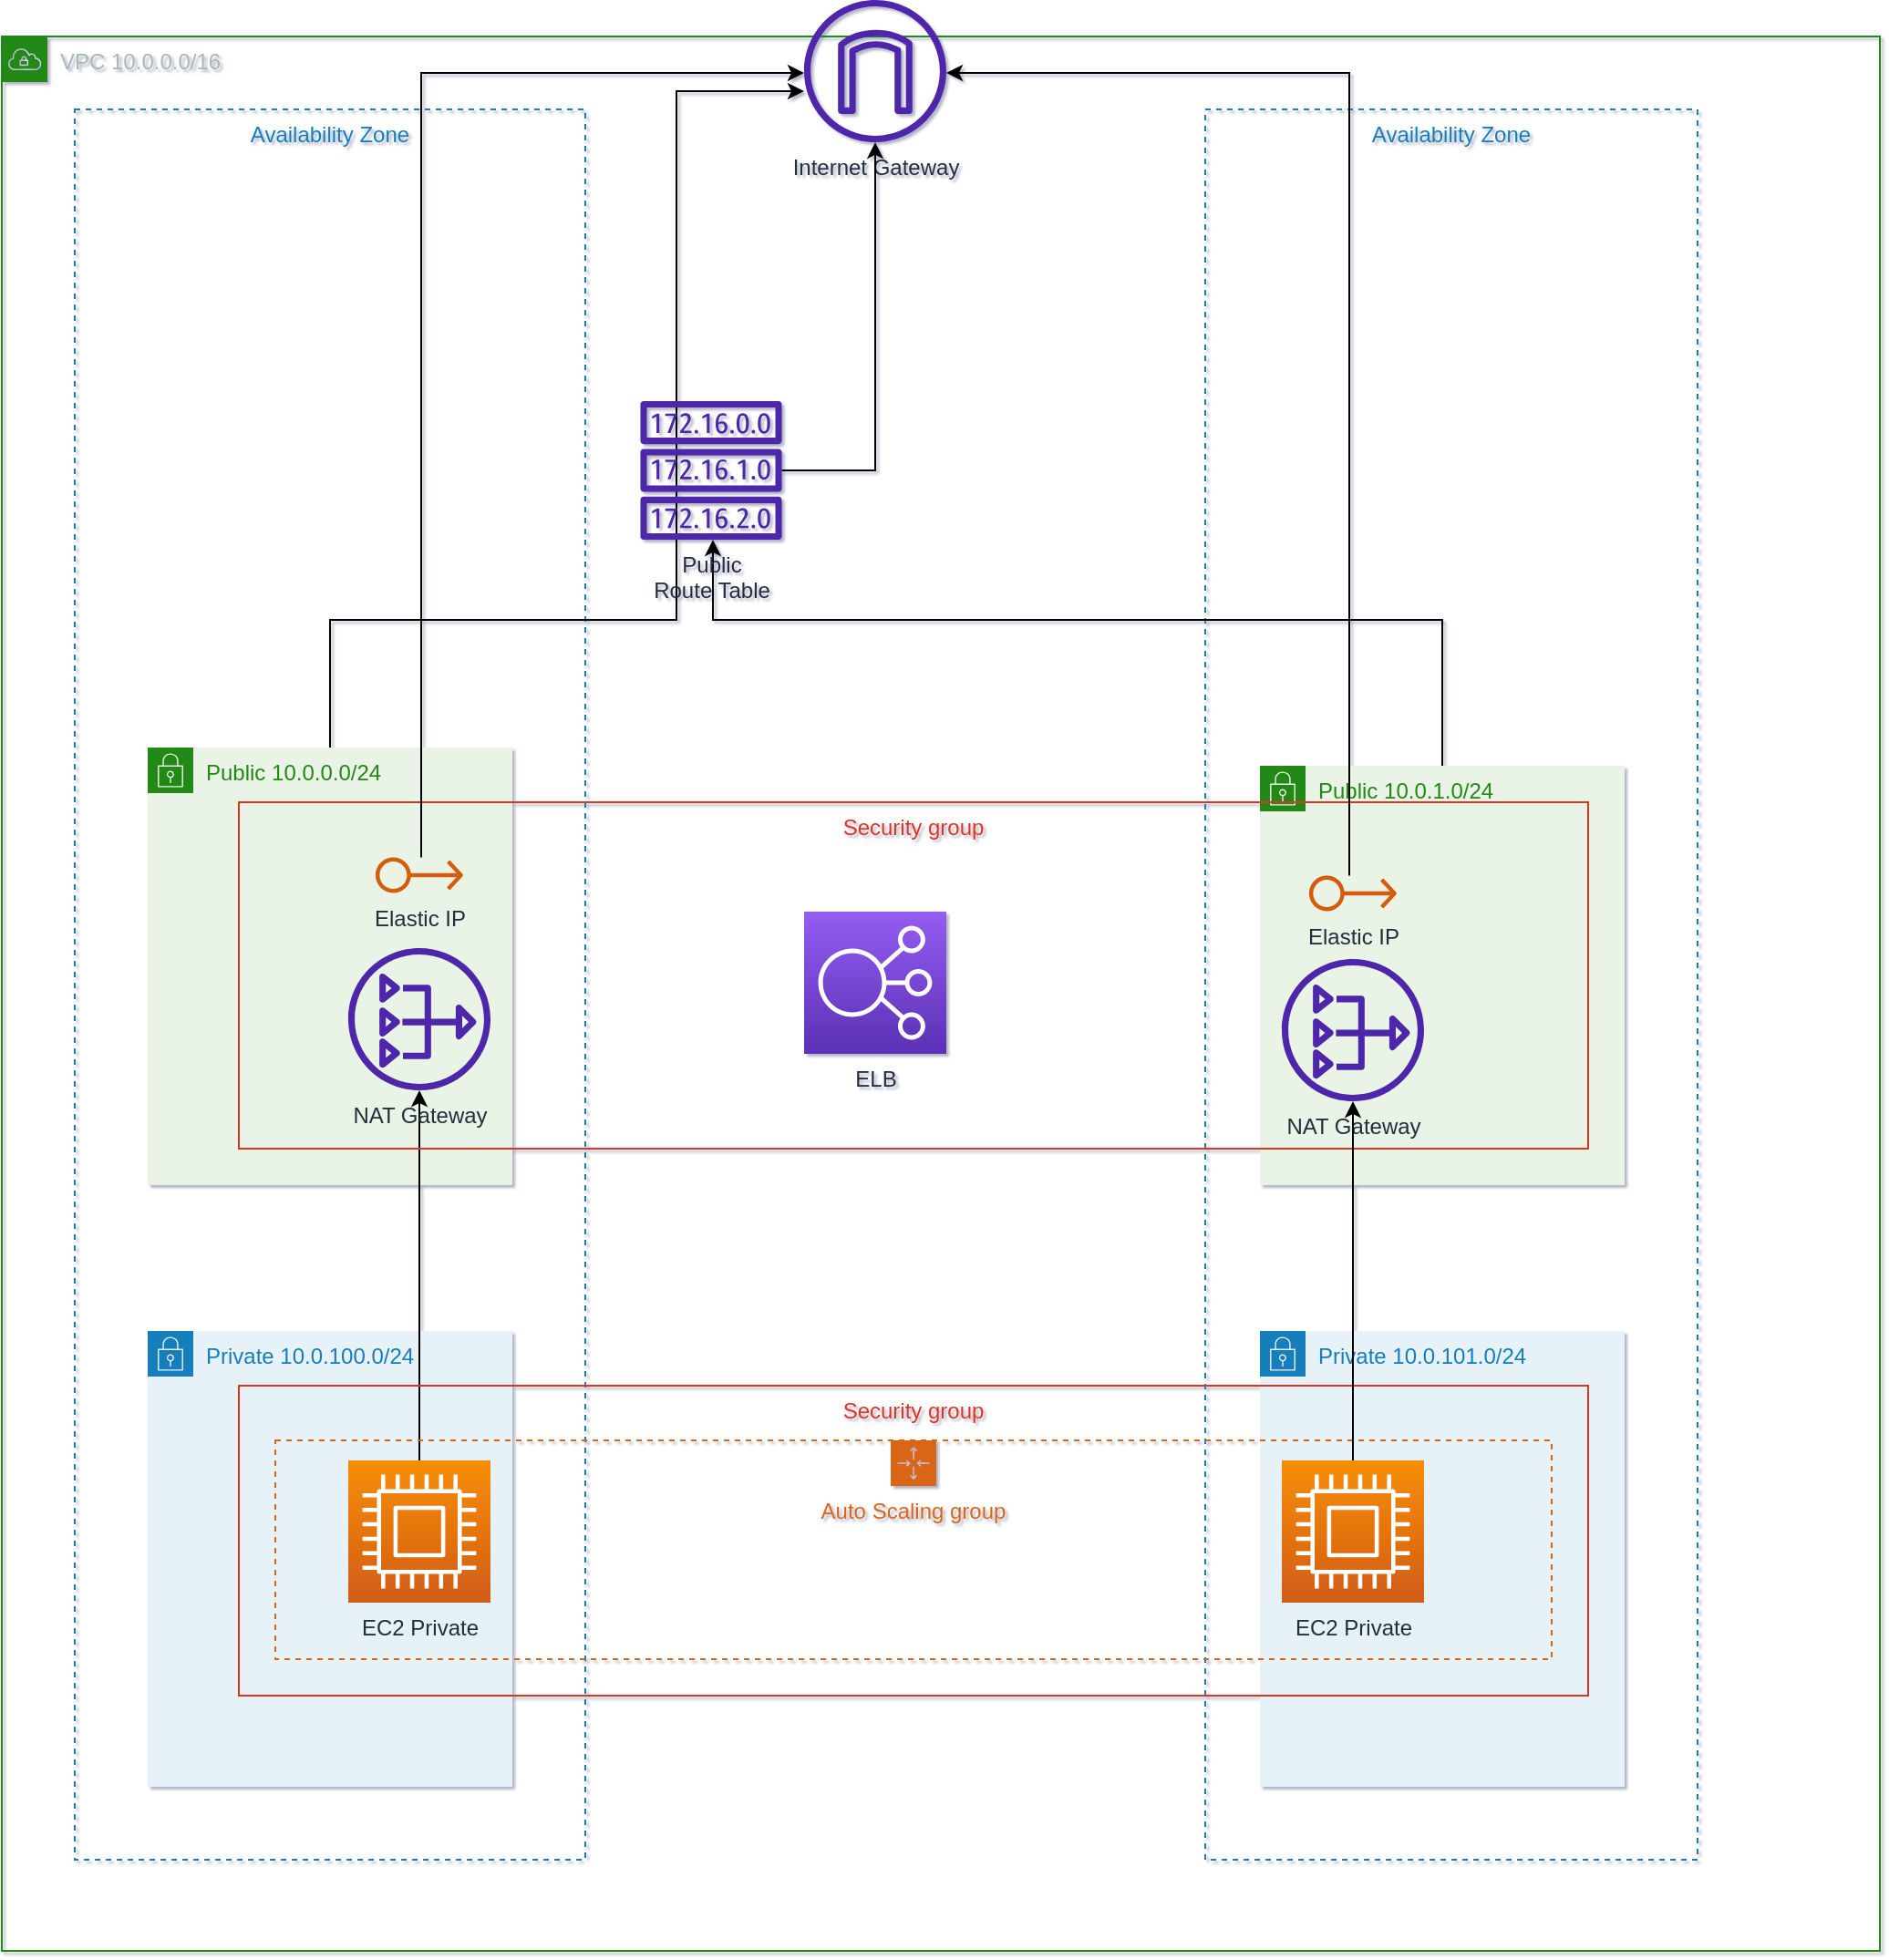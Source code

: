 <mxfile version="22.0.3" type="device" pages="2">
  <diagram name="Networking Diagram" id="pQhTJsfI-4rvlNYygQ40">
    <mxGraphModel dx="1432" dy="849" grid="1" gridSize="10" guides="1" tooltips="1" connect="1" arrows="1" fold="1" page="1" pageScale="1" pageWidth="827" pageHeight="1169" background="none" math="0" shadow="1">
      <root>
        <mxCell id="0" />
        <mxCell id="1" parent="0" />
        <mxCell id="IvhrM6YkdjGCcLRlgH9k-34" value="Private 10.0.101.0/24" style="points=[[0,0],[0.25,0],[0.5,0],[0.75,0],[1,0],[1,0.25],[1,0.5],[1,0.75],[1,1],[0.75,1],[0.5,1],[0.25,1],[0,1],[0,0.75],[0,0.5],[0,0.25]];outlineConnect=0;gradientColor=none;html=1;whiteSpace=wrap;fontSize=12;fontStyle=0;container=1;pointerEvents=0;collapsible=0;recursiveResize=0;shape=mxgraph.aws4.group;grIcon=mxgraph.aws4.group_security_group;grStroke=0;strokeColor=#147EBA;fillColor=#E6F2F8;verticalAlign=top;align=left;spacingLeft=30;fontColor=#147EBA;dashed=0;" parent="1" vertex="1">
          <mxGeometry x="730" y="830" width="200" height="250" as="geometry" />
        </mxCell>
        <mxCell id="YbvnrrvpGzYcVY_p7r4L-5" value="VPC 10.0.0.0/16" style="points=[[0,0],[0.25,0],[0.5,0],[0.75,0],[1,0],[1,0.25],[1,0.5],[1,0.75],[1,1],[0.75,1],[0.5,1],[0.25,1],[0,1],[0,0.75],[0,0.5],[0,0.25]];outlineConnect=0;gradientColor=none;html=1;whiteSpace=wrap;fontSize=12;fontStyle=0;container=1;pointerEvents=0;collapsible=0;recursiveResize=0;shape=mxgraph.aws4.group;grIcon=mxgraph.aws4.group_vpc;strokeColor=#248814;fillColor=none;verticalAlign=top;align=left;spacingLeft=30;fontColor=#AAB7B8;dashed=0;" parent="1" vertex="1">
          <mxGeometry x="40" y="120" width="1030" height="1050" as="geometry" />
        </mxCell>
        <mxCell id="YbvnrrvpGzYcVY_p7r4L-11" value="Availability Zone" style="fillColor=none;strokeColor=#147EBA;dashed=1;verticalAlign=top;fontStyle=0;fontColor=#147EBA;whiteSpace=wrap;html=1;container=0;" parent="YbvnrrvpGzYcVY_p7r4L-5" vertex="1">
          <mxGeometry x="660" y="40" width="270" height="960" as="geometry" />
        </mxCell>
        <mxCell id="YbvnrrvpGzYcVY_p7r4L-6" value="Availability Zone" style="fillColor=none;strokeColor=#147EBA;dashed=1;verticalAlign=top;fontStyle=0;fontColor=#147EBA;whiteSpace=wrap;html=1;" parent="YbvnrrvpGzYcVY_p7r4L-5" vertex="1">
          <mxGeometry x="40" y="40" width="280" height="960" as="geometry" />
        </mxCell>
        <mxCell id="YbvnrrvpGzYcVY_p7r4L-7" value="Public 10.0.0.0/24" style="points=[[0,0],[0.25,0],[0.5,0],[0.75,0],[1,0],[1,0.25],[1,0.5],[1,0.75],[1,1],[0.75,1],[0.5,1],[0.25,1],[0,1],[0,0.75],[0,0.5],[0,0.25]];outlineConnect=0;gradientColor=none;html=1;whiteSpace=wrap;fontSize=12;fontStyle=0;container=1;pointerEvents=0;collapsible=0;recursiveResize=0;shape=mxgraph.aws4.group;grIcon=mxgraph.aws4.group_security_group;grStroke=0;strokeColor=#248814;fillColor=#E9F3E6;verticalAlign=top;align=left;spacingLeft=30;fontColor=#248814;dashed=0;" parent="YbvnrrvpGzYcVY_p7r4L-5" vertex="1">
          <mxGeometry x="80" y="390" width="200" height="240" as="geometry" />
        </mxCell>
        <mxCell id="YbvnrrvpGzYcVY_p7r4L-8" value="Private 10.0.100.0/24" style="points=[[0,0],[0.25,0],[0.5,0],[0.75,0],[1,0],[1,0.25],[1,0.5],[1,0.75],[1,1],[0.75,1],[0.5,1],[0.25,1],[0,1],[0,0.75],[0,0.5],[0,0.25]];outlineConnect=0;gradientColor=none;html=1;whiteSpace=wrap;fontSize=12;fontStyle=0;container=1;pointerEvents=0;collapsible=0;recursiveResize=0;shape=mxgraph.aws4.group;grIcon=mxgraph.aws4.group_security_group;grStroke=0;strokeColor=#147EBA;fillColor=#E6F2F8;verticalAlign=top;align=left;spacingLeft=30;fontColor=#147EBA;dashed=0;" parent="YbvnrrvpGzYcVY_p7r4L-5" vertex="1">
          <mxGeometry x="80" y="710" width="200" height="250" as="geometry" />
        </mxCell>
        <mxCell id="IvhrM6YkdjGCcLRlgH9k-1" style="edgeStyle=orthogonalEdgeStyle;rounded=0;orthogonalLoop=1;jettySize=auto;html=1;" parent="YbvnrrvpGzYcVY_p7r4L-5" source="YbvnrrvpGzYcVY_p7r4L-10" target="YbvnrrvpGzYcVY_p7r4L-27" edge="1">
          <mxGeometry relative="1" as="geometry" />
        </mxCell>
        <mxCell id="YbvnrrvpGzYcVY_p7r4L-20" value="Elastic IP" style="sketch=0;outlineConnect=0;fontColor=#232F3E;gradientColor=none;fillColor=#D45B07;strokeColor=none;dashed=0;verticalLabelPosition=bottom;verticalAlign=top;align=center;html=1;fontSize=12;fontStyle=0;aspect=fixed;pointerEvents=1;shape=mxgraph.aws4.elastic_ip_address;" parent="YbvnrrvpGzYcVY_p7r4L-5" vertex="1">
          <mxGeometry x="205" y="450" width="48" height="20" as="geometry" />
        </mxCell>
        <mxCell id="YbvnrrvpGzYcVY_p7r4L-10" value="EC2 Private" style="sketch=0;points=[[0,0,0],[0.25,0,0],[0.5,0,0],[0.75,0,0],[1,0,0],[0,1,0],[0.25,1,0],[0.5,1,0],[0.75,1,0],[1,1,0],[0,0.25,0],[0,0.5,0],[0,0.75,0],[1,0.25,0],[1,0.5,0],[1,0.75,0]];outlineConnect=0;fontColor=#232F3E;gradientColor=#F78E04;gradientDirection=north;fillColor=#D05C17;strokeColor=#ffffff;dashed=0;verticalLabelPosition=bottom;verticalAlign=top;align=center;html=1;fontSize=12;fontStyle=0;aspect=fixed;shape=mxgraph.aws4.resourceIcon;resIcon=mxgraph.aws4.compute;" parent="YbvnrrvpGzYcVY_p7r4L-5" vertex="1">
          <mxGeometry x="190" y="781" width="78" height="78" as="geometry" />
        </mxCell>
        <mxCell id="YbvnrrvpGzYcVY_p7r4L-27" value="NAT Gateway" style="sketch=0;outlineConnect=0;fontColor=#232F3E;gradientColor=none;fillColor=#4D27AA;strokeColor=none;dashed=0;verticalLabelPosition=bottom;verticalAlign=top;align=center;html=1;fontSize=12;fontStyle=0;aspect=fixed;pointerEvents=1;shape=mxgraph.aws4.nat_gateway;" parent="YbvnrrvpGzYcVY_p7r4L-5" vertex="1">
          <mxGeometry x="190" y="500" width="78" height="78" as="geometry" />
        </mxCell>
        <mxCell id="djJM0gKv6cDntd1zsPTY-2" value="Auto Scaling group" style="points=[[0,0],[0.25,0],[0.5,0],[0.75,0],[1,0],[1,0.25],[1,0.5],[1,0.75],[1,1],[0.75,1],[0.5,1],[0.25,1],[0,1],[0,0.75],[0,0.5],[0,0.25]];outlineConnect=0;gradientColor=none;html=1;whiteSpace=wrap;fontSize=12;fontStyle=0;container=1;pointerEvents=0;collapsible=0;recursiveResize=0;shape=mxgraph.aws4.groupCenter;grIcon=mxgraph.aws4.group_auto_scaling_group;grStroke=1;strokeColor=#D86613;fillColor=none;verticalAlign=top;align=center;fontColor=#D86613;dashed=1;spacingTop=25;" parent="YbvnrrvpGzYcVY_p7r4L-5" vertex="1">
          <mxGeometry x="150" y="770" width="700" height="120" as="geometry" />
        </mxCell>
        <mxCell id="auTAcQDVU2y74oTYfYM1-2" value="Security group" style="fillColor=none;strokeColor=#DD3522;verticalAlign=top;fontStyle=0;fontColor=#DD3522;whiteSpace=wrap;html=1;" parent="YbvnrrvpGzYcVY_p7r4L-5" vertex="1">
          <mxGeometry x="130" y="740" width="740" height="170" as="geometry" />
        </mxCell>
        <mxCell id="IvhrM6YkdjGCcLRlgH9k-32" value="Public 10.0.1.0/24" style="points=[[0,0],[0.25,0],[0.5,0],[0.75,0],[1,0],[1,0.25],[1,0.5],[1,0.75],[1,1],[0.75,1],[0.5,1],[0.25,1],[0,1],[0,0.75],[0,0.5],[0,0.25]];outlineConnect=0;gradientColor=none;html=1;whiteSpace=wrap;fontSize=12;fontStyle=0;container=1;pointerEvents=0;collapsible=0;recursiveResize=0;shape=mxgraph.aws4.group;grIcon=mxgraph.aws4.group_security_group;grStroke=0;strokeColor=#248814;fillColor=#E9F3E6;verticalAlign=top;align=left;spacingLeft=30;fontColor=#248814;dashed=0;" parent="YbvnrrvpGzYcVY_p7r4L-5" vertex="1">
          <mxGeometry x="690" y="400" width="200" height="230" as="geometry" />
        </mxCell>
        <mxCell id="IvhrM6YkdjGCcLRlgH9k-39" value="NAT Gateway" style="sketch=0;outlineConnect=0;fontColor=#232F3E;gradientColor=none;fillColor=#4D27AA;strokeColor=none;dashed=0;verticalLabelPosition=bottom;verticalAlign=top;align=center;html=1;fontSize=12;fontStyle=0;aspect=fixed;pointerEvents=1;shape=mxgraph.aws4.nat_gateway;" parent="IvhrM6YkdjGCcLRlgH9k-32" vertex="1">
          <mxGeometry x="12" y="106" width="78" height="78" as="geometry" />
        </mxCell>
        <mxCell id="IvhrM6YkdjGCcLRlgH9k-37" value="Elastic IP" style="sketch=0;outlineConnect=0;fontColor=#232F3E;gradientColor=none;fillColor=#D45B07;strokeColor=none;dashed=0;verticalLabelPosition=bottom;verticalAlign=top;align=center;html=1;fontSize=12;fontStyle=0;aspect=fixed;pointerEvents=1;shape=mxgraph.aws4.elastic_ip_address;" parent="IvhrM6YkdjGCcLRlgH9k-32" vertex="1">
          <mxGeometry x="27" y="60" width="48" height="20" as="geometry" />
        </mxCell>
        <mxCell id="djJM0gKv6cDntd1zsPTY-5" value="ELB" style="sketch=0;points=[[0,0,0],[0.25,0,0],[0.5,0,0],[0.75,0,0],[1,0,0],[0,1,0],[0.25,1,0],[0.5,1,0],[0.75,1,0],[1,1,0],[0,0.25,0],[0,0.5,0],[0,0.75,0],[1,0.25,0],[1,0.5,0],[1,0.75,0]];outlineConnect=0;fontColor=#232F3E;gradientColor=#945DF2;gradientDirection=north;fillColor=#5A30B5;strokeColor=#ffffff;dashed=0;verticalLabelPosition=bottom;verticalAlign=top;align=center;html=1;fontSize=12;fontStyle=0;aspect=fixed;shape=mxgraph.aws4.resourceIcon;resIcon=mxgraph.aws4.elastic_load_balancing;" parent="IvhrM6YkdjGCcLRlgH9k-32" vertex="1">
          <mxGeometry x="-250" y="80" width="78" height="78" as="geometry" />
        </mxCell>
        <mxCell id="auTAcQDVU2y74oTYfYM1-1" value="Security group" style="fillColor=none;strokeColor=#DD3522;verticalAlign=top;fontStyle=0;fontColor=#DD3522;whiteSpace=wrap;html=1;" parent="YbvnrrvpGzYcVY_p7r4L-5" vertex="1">
          <mxGeometry x="130" y="420" width="740" height="190" as="geometry" />
        </mxCell>
        <mxCell id="IvhrM6YkdjGCcLRlgH9k-42" style="edgeStyle=orthogonalEdgeStyle;rounded=0;orthogonalLoop=1;jettySize=auto;html=1;" parent="YbvnrrvpGzYcVY_p7r4L-5" source="IvhrM6YkdjGCcLRlgH9k-38" target="IvhrM6YkdjGCcLRlgH9k-39" edge="1">
          <mxGeometry relative="1" as="geometry" />
        </mxCell>
        <mxCell id="IvhrM6YkdjGCcLRlgH9k-38" value="EC2 Private" style="sketch=0;points=[[0,0,0],[0.25,0,0],[0.5,0,0],[0.75,0,0],[1,0,0],[0,1,0],[0.25,1,0],[0.5,1,0],[0.75,1,0],[1,1,0],[0,0.25,0],[0,0.5,0],[0,0.75,0],[1,0.25,0],[1,0.5,0],[1,0.75,0]];outlineConnect=0;fontColor=#232F3E;gradientColor=#F78E04;gradientDirection=north;fillColor=#D05C17;strokeColor=#ffffff;dashed=0;verticalLabelPosition=bottom;verticalAlign=top;align=center;html=1;fontSize=12;fontStyle=0;aspect=fixed;shape=mxgraph.aws4.resourceIcon;resIcon=mxgraph.aws4.compute;" parent="YbvnrrvpGzYcVY_p7r4L-5" vertex="1">
          <mxGeometry x="702" y="781" width="78" height="78" as="geometry" />
        </mxCell>
        <mxCell id="YbvnrrvpGzYcVY_p7r4L-16" value="Internet Gateway" style="sketch=0;outlineConnect=0;fontColor=#232F3E;gradientColor=none;fillColor=#4D27AA;strokeColor=none;dashed=0;verticalLabelPosition=bottom;verticalAlign=top;align=center;html=1;fontSize=12;fontStyle=0;aspect=fixed;pointerEvents=1;shape=mxgraph.aws4.internet_gateway;" parent="YbvnrrvpGzYcVY_p7r4L-5" vertex="1">
          <mxGeometry x="440" y="-20" width="78" height="78" as="geometry" />
        </mxCell>
        <mxCell id="YbvnrrvpGzYcVY_p7r4L-23" style="edgeStyle=orthogonalEdgeStyle;rounded=0;orthogonalLoop=1;jettySize=auto;html=1;" parent="YbvnrrvpGzYcVY_p7r4L-5" source="YbvnrrvpGzYcVY_p7r4L-7" target="YbvnrrvpGzYcVY_p7r4L-16" edge="1">
          <mxGeometry relative="1" as="geometry">
            <Array as="points">
              <mxPoint x="180" y="320" />
              <mxPoint x="370" y="320" />
              <mxPoint x="370" y="30" />
            </Array>
          </mxGeometry>
        </mxCell>
        <mxCell id="IvhrM6YkdjGCcLRlgH9k-5" style="edgeStyle=orthogonalEdgeStyle;rounded=0;orthogonalLoop=1;jettySize=auto;html=1;" parent="YbvnrrvpGzYcVY_p7r4L-5" source="YbvnrrvpGzYcVY_p7r4L-20" target="YbvnrrvpGzYcVY_p7r4L-16" edge="1">
          <mxGeometry relative="1" as="geometry">
            <Array as="points">
              <mxPoint x="230" y="20" />
            </Array>
          </mxGeometry>
        </mxCell>
        <mxCell id="IvhrM6YkdjGCcLRlgH9k-41" style="edgeStyle=orthogonalEdgeStyle;rounded=0;orthogonalLoop=1;jettySize=auto;html=1;" parent="YbvnrrvpGzYcVY_p7r4L-5" source="IvhrM6YkdjGCcLRlgH9k-37" target="YbvnrrvpGzYcVY_p7r4L-16" edge="1">
          <mxGeometry relative="1" as="geometry">
            <Array as="points">
              <mxPoint x="739" y="20" />
            </Array>
            <mxPoint x="629" y="20" as="targetPoint" />
          </mxGeometry>
        </mxCell>
        <mxCell id="IvhrM6YkdjGCcLRlgH9k-40" style="edgeStyle=orthogonalEdgeStyle;rounded=0;orthogonalLoop=1;jettySize=auto;html=1;" parent="1" source="YbvnrrvpGzYcVY_p7r4L-17" target="YbvnrrvpGzYcVY_p7r4L-16" edge="1">
          <mxGeometry relative="1" as="geometry">
            <Array as="points" />
          </mxGeometry>
        </mxCell>
        <mxCell id="auTAcQDVU2y74oTYfYM1-3" value="" style="edgeStyle=orthogonalEdgeStyle;rounded=0;orthogonalLoop=1;jettySize=auto;html=1;" parent="1" source="IvhrM6YkdjGCcLRlgH9k-32" target="YbvnrrvpGzYcVY_p7r4L-17" edge="1">
          <mxGeometry relative="1" as="geometry">
            <Array as="points">
              <mxPoint x="430" y="440" />
            </Array>
            <mxPoint x="870" y="510" as="sourcePoint" />
            <mxPoint x="430" y="158" as="targetPoint" />
          </mxGeometry>
        </mxCell>
        <mxCell id="YbvnrrvpGzYcVY_p7r4L-17" value="Public&lt;br&gt;Route Table" style="sketch=0;outlineConnect=0;fontColor=#232F3E;gradientColor=none;fillColor=#4D27AA;strokeColor=none;dashed=0;verticalLabelPosition=bottom;verticalAlign=top;align=center;html=1;fontSize=12;fontStyle=0;aspect=fixed;pointerEvents=1;shape=mxgraph.aws4.route_table;" parent="1" vertex="1">
          <mxGeometry x="390" y="320" width="78" height="76" as="geometry" />
        </mxCell>
      </root>
    </mxGraphModel>
  </diagram>
  <diagram id="I7Rgrcu_AO04xV5lg1Au" name="User Request Flow">
    <mxGraphModel dx="1432" dy="2018" grid="1" gridSize="10" guides="1" tooltips="1" connect="1" arrows="1" fold="1" page="1" pageScale="1" pageWidth="827" pageHeight="1169" math="0" shadow="0">
      <root>
        <mxCell id="0" />
        <mxCell id="1" parent="0" />
        <mxCell id="VSDfeJqwz46ZcL5OrFdG-7" style="edgeStyle=orthogonalEdgeStyle;rounded=0;orthogonalLoop=1;jettySize=auto;html=1;" parent="1" source="VSDfeJqwz46ZcL5OrFdG-1" target="VSDfeJqwz46ZcL5OrFdG-3" edge="1">
          <mxGeometry relative="1" as="geometry" />
        </mxCell>
        <mxCell id="VSDfeJqwz46ZcL5OrFdG-1" value="User" style="html=1;verticalLabelPosition=bottom;align=center;labelBackgroundColor=#ffffff;verticalAlign=top;strokeWidth=2;strokeColor=#0080F0;shadow=0;dashed=0;shape=mxgraph.ios7.icons.user;" parent="1" vertex="1">
          <mxGeometry x="40" y="90" width="30" height="30" as="geometry" />
        </mxCell>
        <mxCell id="mfCfXH4tg8SBmxcFgkA--2" value="443" style="edgeStyle=orthogonalEdgeStyle;rounded=0;orthogonalLoop=1;jettySize=auto;html=1;" parent="1" source="VSDfeJqwz46ZcL5OrFdG-3" target="mfCfXH4tg8SBmxcFgkA--1" edge="1">
          <mxGeometry relative="1" as="geometry" />
        </mxCell>
        <mxCell id="VSDfeJqwz46ZcL5OrFdG-3" value="https://&amp;lt;domain&amp;gt;/index.html&lt;br&gt;main page&lt;br&gt;&lt;br&gt;with links to games:&lt;br&gt;-&amp;gt;https://&amp;lt;domain&amp;gt;/2048&lt;br&gt;-&amp;gt;https://&amp;lt;domain&amp;gt;/floppybird&lt;br&gt;-&amp;gt;https://&amp;lt;domain&amp;gt;/pong&lt;br&gt;-&amp;gt;https://&amp;lt;domain&amp;gt;/tetris&lt;br&gt;-&amp;gt;https://&amp;lt;domain&amp;gt;/minesweeper&lt;br&gt;-&amp;gt;https://&amp;lt;domain&amp;gt;/pacman&lt;br&gt;-&amp;gt;https://&amp;lt;domain&amp;gt;/tictactoe" style="sketch=0;pointerEvents=1;shadow=0;dashed=0;html=1;strokeColor=none;fillColor=#434445;aspect=fixed;labelPosition=center;verticalLabelPosition=bottom;verticalAlign=top;align=center;outlineConnect=0;shape=mxgraph.vvd.web_browser;" parent="1" vertex="1">
          <mxGeometry x="223" y="79.5" width="71.83" height="51" as="geometry" />
        </mxCell>
        <mxCell id="u7tVXv07afgefEL7rcP5-4" value="port 80" style="edgeStyle=entityRelationEdgeStyle;rounded=0;orthogonalLoop=1;jettySize=auto;html=1;entryX=0;entryY=0.5;entryDx=0;entryDy=0;entryPerimeter=0;" parent="1" source="mfCfXH4tg8SBmxcFgkA--1" target="u7tVXv07afgefEL7rcP5-1" edge="1">
          <mxGeometry relative="1" as="geometry" />
        </mxCell>
        <mxCell id="mfCfXH4tg8SBmxcFgkA--1" value="Application Load Balancer&lt;br&gt;using path-based routing" style="sketch=0;points=[[0,0,0],[0.25,0,0],[0.5,0,0],[0.75,0,0],[1,0,0],[0,1,0],[0.25,1,0],[0.5,1,0],[0.75,1,0],[1,1,0],[0,0.25,0],[0,0.5,0],[0,0.75,0],[1,0.25,0],[1,0.5,0],[1,0.75,0]];outlineConnect=0;fontColor=#232F3E;gradientColor=#945DF2;gradientDirection=north;fillColor=#5A30B5;strokeColor=#ffffff;dashed=0;verticalLabelPosition=bottom;verticalAlign=top;align=center;html=1;fontSize=12;fontStyle=0;aspect=fixed;shape=mxgraph.aws4.resourceIcon;resIcon=mxgraph.aws4.elastic_load_balancing;" parent="1" vertex="1">
          <mxGeometry x="494" y="66" width="78" height="78" as="geometry" />
        </mxCell>
        <mxCell id="u7tVXv07afgefEL7rcP5-2" value="Auto Scaling group" style="points=[[0,0],[0.25,0],[0.5,0],[0.75,0],[1,0],[1,0.25],[1,0.5],[1,0.75],[1,1],[0.75,1],[0.5,1],[0.25,1],[0,1],[0,0.75],[0,0.5],[0,0.25]];outlineConnect=0;gradientColor=none;html=1;whiteSpace=wrap;fontSize=12;fontStyle=0;container=1;pointerEvents=0;collapsible=0;recursiveResize=0;shape=mxgraph.aws4.groupCenter;grIcon=mxgraph.aws4.group_auto_scaling_group;grStroke=1;strokeColor=#D86613;fillColor=none;verticalAlign=top;align=center;fontColor=#D86613;dashed=1;spacingTop=25;" parent="1" vertex="1">
          <mxGeometry x="760" y="-103" width="440" height="400" as="geometry" />
        </mxCell>
        <mxCell id="u7tVXv07afgefEL7rcP5-1" value="EC2" style="sketch=0;points=[[0,0,0],[0.25,0,0],[0.5,0,0],[0.75,0,0],[1,0,0],[0,1,0],[0.25,1,0],[0.5,1,0],[0.75,1,0],[1,1,0],[0,0.25,0],[0,0.5,0],[0,0.75,0],[1,0.25,0],[1,0.5,0],[1,0.75,0]];outlineConnect=0;fontColor=#232F3E;gradientColor=#F78E04;gradientDirection=north;fillColor=#D05C17;strokeColor=#ffffff;dashed=0;verticalLabelPosition=bottom;verticalAlign=top;align=center;html=1;fontSize=12;fontStyle=0;aspect=fixed;shape=mxgraph.aws4.resourceIcon;resIcon=mxgraph.aws4.compute;" parent="u7tVXv07afgefEL7rcP5-2" vertex="1">
          <mxGeometry x="40" y="82.5" width="78" height="78" as="geometry" />
        </mxCell>
        <mxCell id="u7tVXv07afgefEL7rcP5-3" value="EC2" style="sketch=0;points=[[0,0,0],[0.25,0,0],[0.5,0,0],[0.75,0,0],[1,0,0],[0,1,0],[0.25,1,0],[0.5,1,0],[0.75,1,0],[1,1,0],[0,0.25,0],[0,0.5,0],[0,0.75,0],[1,0.25,0],[1,0.5,0],[1,0.75,0]];outlineConnect=0;fontColor=#232F3E;gradientColor=#F78E04;gradientDirection=north;fillColor=#D05C17;strokeColor=#ffffff;dashed=0;verticalLabelPosition=bottom;verticalAlign=top;align=center;html=1;fontSize=12;fontStyle=0;aspect=fixed;shape=mxgraph.aws4.resourceIcon;resIcon=mxgraph.aws4.compute;" parent="u7tVXv07afgefEL7rcP5-2" vertex="1">
          <mxGeometry x="40" y="281" width="78" height="78" as="geometry" />
        </mxCell>
        <mxCell id="u7tVXv07afgefEL7rcP5-6" value="web server hosting sites on port 80 (virtual hosts):&lt;br&gt;- main page index.html&lt;br&gt;- 2048&lt;br&gt;- floppybird&lt;br style=&quot;border-color: var(--border-color); text-align: center;&quot;&gt;&lt;span style=&quot;text-align: center;&quot;&gt;- pong&lt;/span&gt;&lt;br style=&quot;border-color: var(--border-color); text-align: center;&quot;&gt;&lt;span style=&quot;text-align: center;&quot;&gt;- tetris&lt;/span&gt;&lt;br style=&quot;border-color: var(--border-color); text-align: center;&quot;&gt;&lt;span style=&quot;text-align: center;&quot;&gt;- minesweeper&lt;/span&gt;&lt;br style=&quot;border-color: var(--border-color); text-align: center;&quot;&gt;&lt;span style=&quot;text-align: center;&quot;&gt;- pacman&lt;/span&gt;&lt;br style=&quot;border-color: var(--border-color); text-align: center;&quot;&gt;&lt;span style=&quot;text-align: center;&quot;&gt;- tictactoe&lt;/span&gt;" style="text;strokeColor=none;fillColor=none;align=left;verticalAlign=middle;spacingLeft=4;spacingRight=4;overflow=hidden;points=[[0,0.5],[1,0.5]];portConstraint=eastwest;rotatable=0;whiteSpace=wrap;html=1;" parent="u7tVXv07afgefEL7rcP5-2" vertex="1">
          <mxGeometry x="130" y="59.25" width="280" height="140.75" as="geometry" />
        </mxCell>
        <mxCell id="1jhK4oiiIzVhk6-us7Xp-3" value="web server hosting sites on port 80 (virtual hosts):&lt;br&gt;- main page index.html&lt;br&gt;- 2048&lt;br&gt;- floppybird&lt;br style=&quot;border-color: var(--border-color); text-align: center;&quot;&gt;&lt;span style=&quot;text-align: center;&quot;&gt;- pong&lt;/span&gt;&lt;br style=&quot;border-color: var(--border-color); text-align: center;&quot;&gt;&lt;span style=&quot;text-align: center;&quot;&gt;- tetris&lt;/span&gt;&lt;br style=&quot;border-color: var(--border-color); text-align: center;&quot;&gt;&lt;span style=&quot;text-align: center;&quot;&gt;- minesweeper&lt;/span&gt;&lt;br style=&quot;border-color: var(--border-color); text-align: center;&quot;&gt;&lt;span style=&quot;text-align: center;&quot;&gt;- pacman&lt;/span&gt;&lt;br style=&quot;border-color: var(--border-color); text-align: center;&quot;&gt;&lt;span style=&quot;text-align: center;&quot;&gt;- tictactoe&lt;/span&gt;" style="text;strokeColor=none;fillColor=none;align=left;verticalAlign=middle;spacingLeft=4;spacingRight=4;overflow=hidden;points=[[0,0.5],[1,0.5]];portConstraint=eastwest;rotatable=0;whiteSpace=wrap;html=1;" vertex="1" parent="u7tVXv07afgefEL7rcP5-2">
          <mxGeometry x="130" y="243" width="280" height="140.75" as="geometry" />
        </mxCell>
        <mxCell id="u7tVXv07afgefEL7rcP5-5" value="port 80" style="rounded=0;orthogonalLoop=1;jettySize=auto;html=1;entryX=0;entryY=0.5;entryDx=0;entryDy=0;entryPerimeter=0;edgeStyle=entityRelationEdgeStyle;" parent="1" source="mfCfXH4tg8SBmxcFgkA--1" target="u7tVXv07afgefEL7rcP5-3" edge="1">
          <mxGeometry relative="1" as="geometry" />
        </mxCell>
      </root>
    </mxGraphModel>
  </diagram>
</mxfile>
